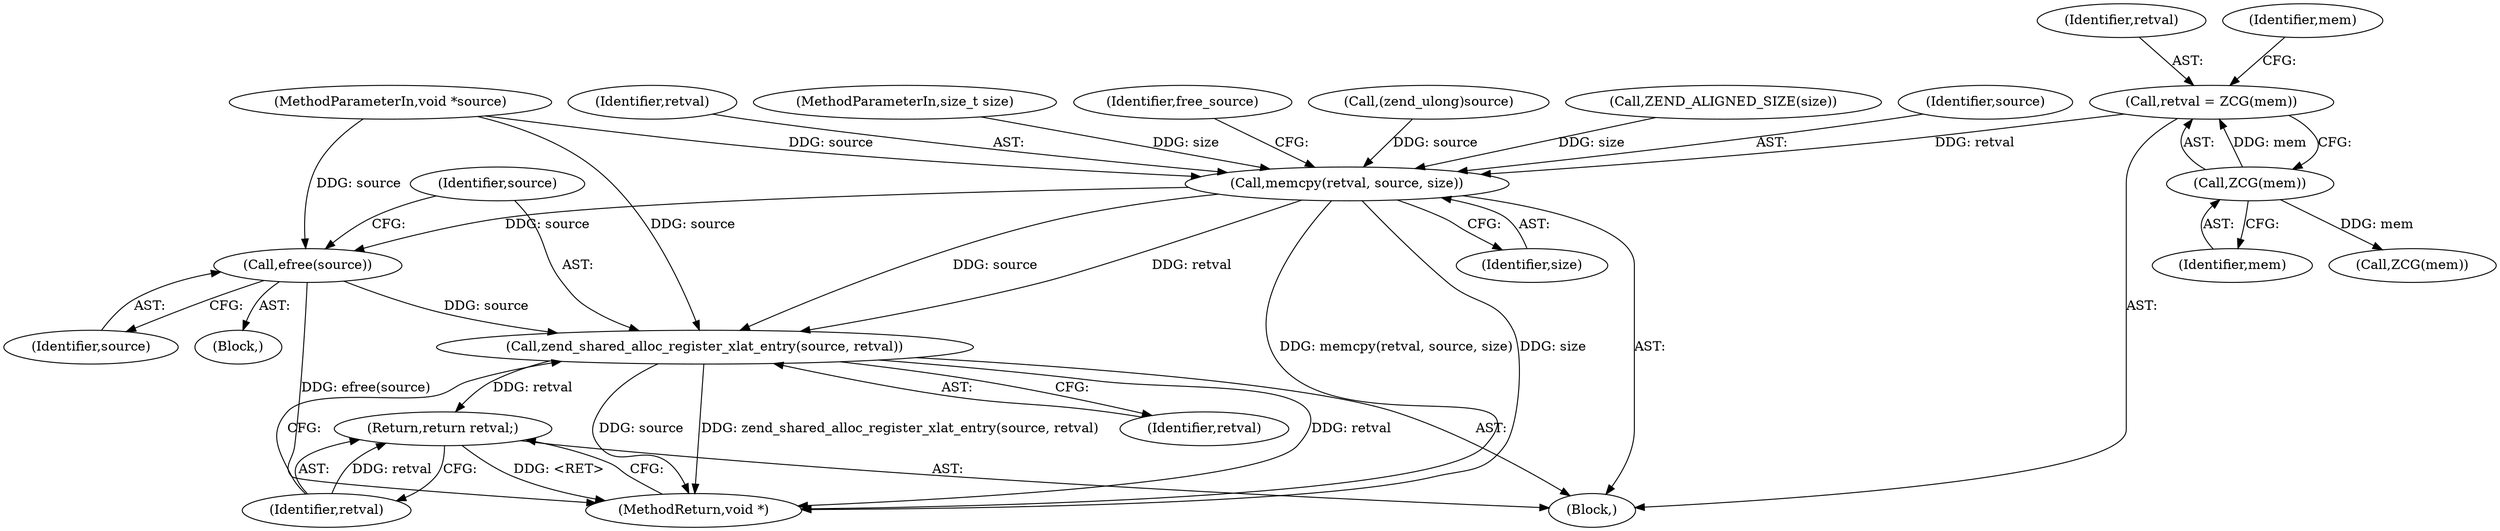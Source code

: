 digraph "1_php_777c39f4042327eac4b63c7ee87dc1c7a09a3115@pointer" {
"1000122" [label="(Call,retval = ZCG(mem))"];
"1000124" [label="(Call,ZCG(mem))"];
"1000138" [label="(Call,memcpy(retval, source, size))"];
"1000145" [label="(Call,efree(source))"];
"1000147" [label="(Call,zend_shared_alloc_register_xlat_entry(source, retval))"];
"1000150" [label="(Return,return retval;)"];
"1000149" [label="(Identifier,retval)"];
"1000139" [label="(Identifier,retval)"];
"1000105" [label="(Block,)"];
"1000125" [label="(Identifier,mem)"];
"1000148" [label="(Identifier,source)"];
"1000103" [label="(MethodParameterIn,size_t size)"];
"1000143" [label="(Identifier,free_source)"];
"1000122" [label="(Call,retval = ZCG(mem))"];
"1000115" [label="(Call,(zend_ulong)source)"];
"1000144" [label="(Block,)"];
"1000102" [label="(MethodParameterIn,void *source)"];
"1000147" [label="(Call,zend_shared_alloc_register_xlat_entry(source, retval))"];
"1000141" [label="(Identifier,size)"];
"1000150" [label="(Return,return retval;)"];
"1000123" [label="(Identifier,retval)"];
"1000124" [label="(Call,ZCG(mem))"];
"1000128" [label="(Identifier,mem)"];
"1000136" [label="(Call,ZEND_ALIGNED_SIZE(size))"];
"1000152" [label="(MethodReturn,void *)"];
"1000138" [label="(Call,memcpy(retval, source, size))"];
"1000127" [label="(Call,ZCG(mem))"];
"1000146" [label="(Identifier,source)"];
"1000140" [label="(Identifier,source)"];
"1000145" [label="(Call,efree(source))"];
"1000151" [label="(Identifier,retval)"];
"1000122" -> "1000105"  [label="AST: "];
"1000122" -> "1000124"  [label="CFG: "];
"1000123" -> "1000122"  [label="AST: "];
"1000124" -> "1000122"  [label="AST: "];
"1000128" -> "1000122"  [label="CFG: "];
"1000124" -> "1000122"  [label="DDG: mem"];
"1000122" -> "1000138"  [label="DDG: retval"];
"1000124" -> "1000125"  [label="CFG: "];
"1000125" -> "1000124"  [label="AST: "];
"1000124" -> "1000127"  [label="DDG: mem"];
"1000138" -> "1000105"  [label="AST: "];
"1000138" -> "1000141"  [label="CFG: "];
"1000139" -> "1000138"  [label="AST: "];
"1000140" -> "1000138"  [label="AST: "];
"1000141" -> "1000138"  [label="AST: "];
"1000143" -> "1000138"  [label="CFG: "];
"1000138" -> "1000152"  [label="DDG: memcpy(retval, source, size)"];
"1000138" -> "1000152"  [label="DDG: size"];
"1000115" -> "1000138"  [label="DDG: source"];
"1000102" -> "1000138"  [label="DDG: source"];
"1000136" -> "1000138"  [label="DDG: size"];
"1000103" -> "1000138"  [label="DDG: size"];
"1000138" -> "1000145"  [label="DDG: source"];
"1000138" -> "1000147"  [label="DDG: source"];
"1000138" -> "1000147"  [label="DDG: retval"];
"1000145" -> "1000144"  [label="AST: "];
"1000145" -> "1000146"  [label="CFG: "];
"1000146" -> "1000145"  [label="AST: "];
"1000148" -> "1000145"  [label="CFG: "];
"1000145" -> "1000152"  [label="DDG: efree(source)"];
"1000102" -> "1000145"  [label="DDG: source"];
"1000145" -> "1000147"  [label="DDG: source"];
"1000147" -> "1000105"  [label="AST: "];
"1000147" -> "1000149"  [label="CFG: "];
"1000148" -> "1000147"  [label="AST: "];
"1000149" -> "1000147"  [label="AST: "];
"1000151" -> "1000147"  [label="CFG: "];
"1000147" -> "1000152"  [label="DDG: retval"];
"1000147" -> "1000152"  [label="DDG: source"];
"1000147" -> "1000152"  [label="DDG: zend_shared_alloc_register_xlat_entry(source, retval)"];
"1000102" -> "1000147"  [label="DDG: source"];
"1000147" -> "1000150"  [label="DDG: retval"];
"1000150" -> "1000105"  [label="AST: "];
"1000150" -> "1000151"  [label="CFG: "];
"1000151" -> "1000150"  [label="AST: "];
"1000152" -> "1000150"  [label="CFG: "];
"1000150" -> "1000152"  [label="DDG: <RET>"];
"1000151" -> "1000150"  [label="DDG: retval"];
}
